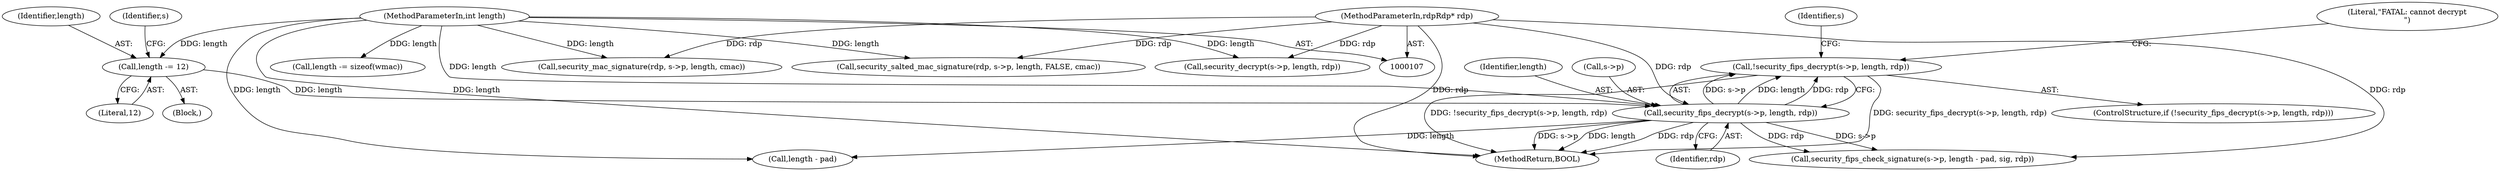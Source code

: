digraph "0_FreeRDP_7d58aac24fe20ffaad7bd9b40c9ddf457c1b06e7@API" {
"1000156" [label="(Call,!security_fips_decrypt(s->p, length, rdp))"];
"1000157" [label="(Call,security_fips_decrypt(s->p, length, rdp))"];
"1000152" [label="(Call,length -= 12)"];
"1000110" [label="(MethodParameterIn,int length)"];
"1000108" [label="(MethodParameterIn,rdpRdp* rdp)"];
"1000153" [label="(Identifier,length)"];
"1000174" [label="(Call,length - pad)"];
"1000159" [label="(Identifier,s)"];
"1000152" [label="(Call,length -= 12)"];
"1000226" [label="(Call,security_mac_signature(rdp, s->p, length, cmac))"];
"1000203" [label="(Call,length -= sizeof(wmac))"];
"1000172" [label="(Identifier,s)"];
"1000156" [label="(Call,!security_fips_decrypt(s->p, length, rdp))"];
"1000123" [label="(Block,)"];
"1000170" [label="(Call,security_fips_check_signature(s->p, length - pad, sig, rdp))"];
"1000217" [label="(Call,security_salted_mac_signature(rdp, s->p, length, FALSE, cmac))"];
"1000155" [label="(ControlStructure,if (!security_fips_decrypt(s->p, length, rdp)))"];
"1000161" [label="(Identifier,length)"];
"1000158" [label="(Call,s->p)"];
"1000162" [label="(Identifier,rdp)"];
"1000154" [label="(Literal,12)"];
"1000246" [label="(MethodReturn,BOOL)"];
"1000110" [label="(MethodParameterIn,int length)"];
"1000165" [label="(Literal,\"FATAL: cannot decrypt\n\")"];
"1000108" [label="(MethodParameterIn,rdpRdp* rdp)"];
"1000157" [label="(Call,security_fips_decrypt(s->p, length, rdp))"];
"1000207" [label="(Call,security_decrypt(s->p, length, rdp))"];
"1000156" -> "1000155"  [label="AST: "];
"1000156" -> "1000157"  [label="CFG: "];
"1000157" -> "1000156"  [label="AST: "];
"1000165" -> "1000156"  [label="CFG: "];
"1000172" -> "1000156"  [label="CFG: "];
"1000156" -> "1000246"  [label="DDG: security_fips_decrypt(s->p, length, rdp)"];
"1000156" -> "1000246"  [label="DDG: !security_fips_decrypt(s->p, length, rdp)"];
"1000157" -> "1000156"  [label="DDG: s->p"];
"1000157" -> "1000156"  [label="DDG: length"];
"1000157" -> "1000156"  [label="DDG: rdp"];
"1000157" -> "1000162"  [label="CFG: "];
"1000158" -> "1000157"  [label="AST: "];
"1000161" -> "1000157"  [label="AST: "];
"1000162" -> "1000157"  [label="AST: "];
"1000157" -> "1000246"  [label="DDG: rdp"];
"1000157" -> "1000246"  [label="DDG: s->p"];
"1000157" -> "1000246"  [label="DDG: length"];
"1000152" -> "1000157"  [label="DDG: length"];
"1000110" -> "1000157"  [label="DDG: length"];
"1000108" -> "1000157"  [label="DDG: rdp"];
"1000157" -> "1000170"  [label="DDG: s->p"];
"1000157" -> "1000170"  [label="DDG: rdp"];
"1000157" -> "1000174"  [label="DDG: length"];
"1000152" -> "1000123"  [label="AST: "];
"1000152" -> "1000154"  [label="CFG: "];
"1000153" -> "1000152"  [label="AST: "];
"1000154" -> "1000152"  [label="AST: "];
"1000159" -> "1000152"  [label="CFG: "];
"1000110" -> "1000152"  [label="DDG: length"];
"1000110" -> "1000107"  [label="AST: "];
"1000110" -> "1000246"  [label="DDG: length"];
"1000110" -> "1000174"  [label="DDG: length"];
"1000110" -> "1000203"  [label="DDG: length"];
"1000110" -> "1000207"  [label="DDG: length"];
"1000110" -> "1000217"  [label="DDG: length"];
"1000110" -> "1000226"  [label="DDG: length"];
"1000108" -> "1000107"  [label="AST: "];
"1000108" -> "1000246"  [label="DDG: rdp"];
"1000108" -> "1000170"  [label="DDG: rdp"];
"1000108" -> "1000207"  [label="DDG: rdp"];
"1000108" -> "1000217"  [label="DDG: rdp"];
"1000108" -> "1000226"  [label="DDG: rdp"];
}
